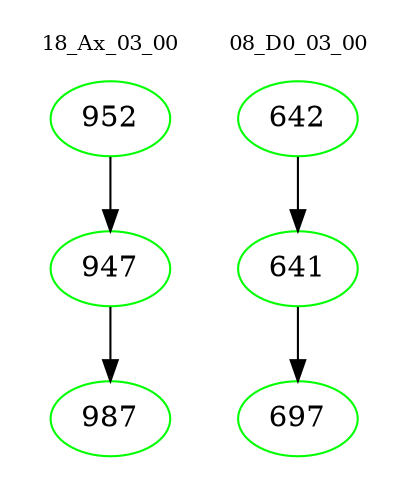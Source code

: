 digraph{
subgraph cluster_0 {
color = white
label = "18_Ax_03_00";
fontsize=10;
T0_952 [label="952", color="green"]
T0_952 -> T0_947 [color="black"]
T0_947 [label="947", color="green"]
T0_947 -> T0_987 [color="black"]
T0_987 [label="987", color="green"]
}
subgraph cluster_1 {
color = white
label = "08_D0_03_00";
fontsize=10;
T1_642 [label="642", color="green"]
T1_642 -> T1_641 [color="black"]
T1_641 [label="641", color="green"]
T1_641 -> T1_697 [color="black"]
T1_697 [label="697", color="green"]
}
}
